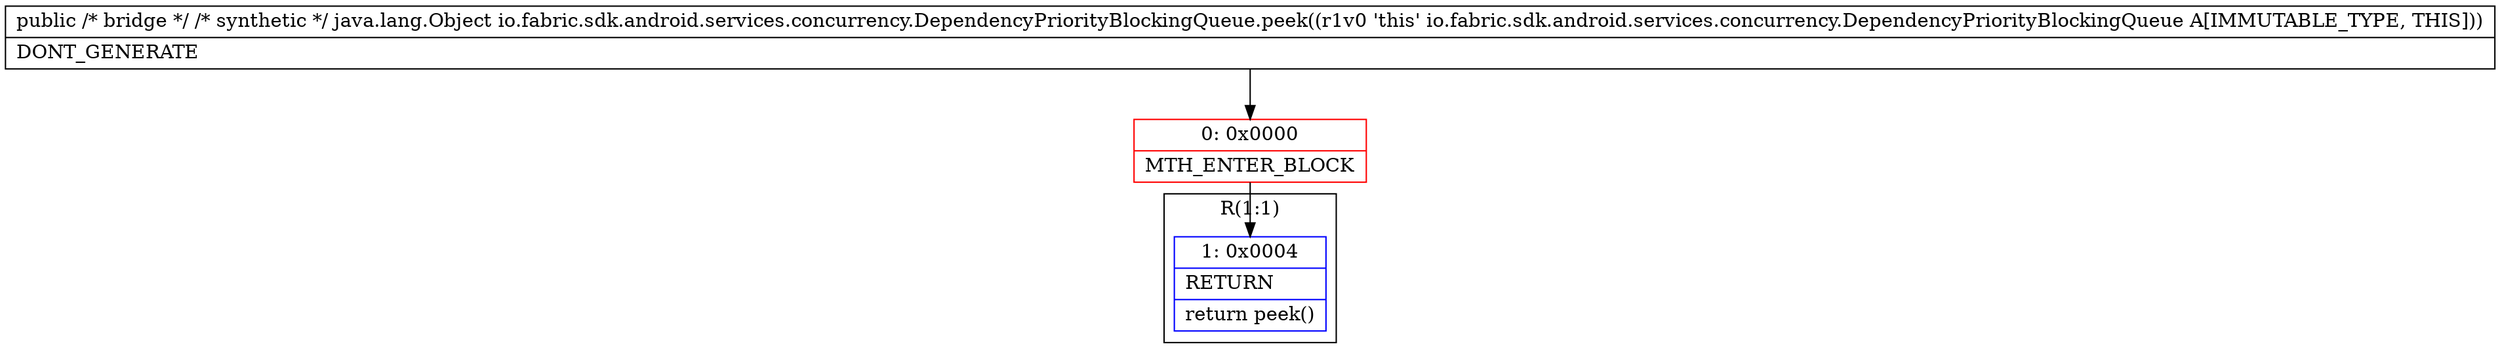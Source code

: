 digraph "CFG forio.fabric.sdk.android.services.concurrency.DependencyPriorityBlockingQueue.peek()Ljava\/lang\/Object;" {
subgraph cluster_Region_1970261407 {
label = "R(1:1)";
node [shape=record,color=blue];
Node_1 [shape=record,label="{1\:\ 0x0004|RETURN\l|return peek()\l}"];
}
Node_0 [shape=record,color=red,label="{0\:\ 0x0000|MTH_ENTER_BLOCK\l}"];
MethodNode[shape=record,label="{public \/* bridge *\/ \/* synthetic *\/ java.lang.Object io.fabric.sdk.android.services.concurrency.DependencyPriorityBlockingQueue.peek((r1v0 'this' io.fabric.sdk.android.services.concurrency.DependencyPriorityBlockingQueue A[IMMUTABLE_TYPE, THIS]))  | DONT_GENERATE\l}"];
MethodNode -> Node_0;
Node_0 -> Node_1;
}

